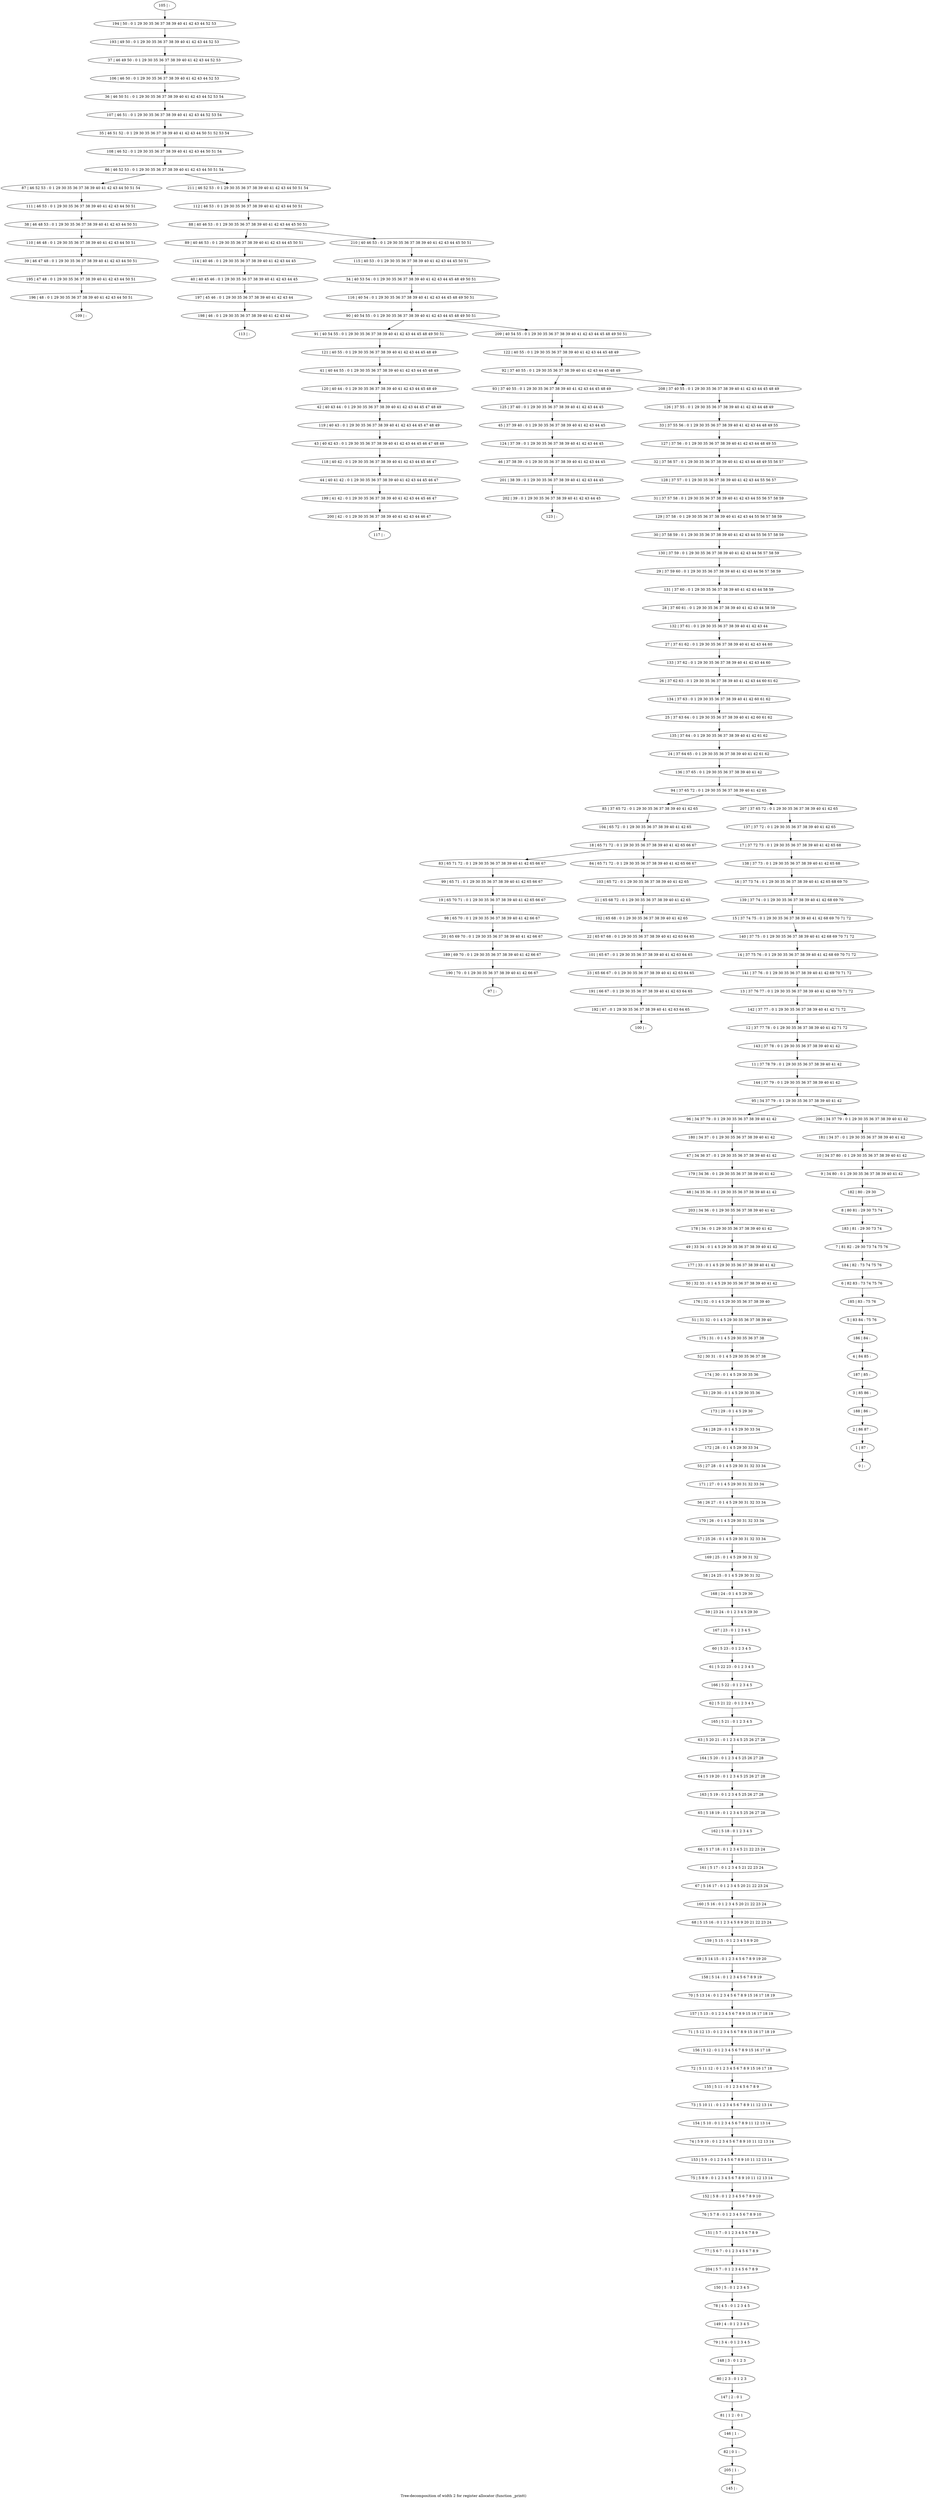digraph G {
graph [label="Tree-decomposition of width 2 for register allocator (function _printt)"]
0[label="0 | : "];
1[label="1 | 87 : "];
2[label="2 | 86 87 : "];
3[label="3 | 85 86 : "];
4[label="4 | 84 85 : "];
5[label="5 | 83 84 : 75 76 "];
6[label="6 | 82 83 : 73 74 75 76 "];
7[label="7 | 81 82 : 29 30 73 74 75 76 "];
8[label="8 | 80 81 : 29 30 73 74 "];
9[label="9 | 34 80 : 0 1 29 30 35 36 37 38 39 40 41 42 "];
10[label="10 | 34 37 80 : 0 1 29 30 35 36 37 38 39 40 41 42 "];
11[label="11 | 37 78 79 : 0 1 29 30 35 36 37 38 39 40 41 42 "];
12[label="12 | 37 77 78 : 0 1 29 30 35 36 37 38 39 40 41 42 71 72 "];
13[label="13 | 37 76 77 : 0 1 29 30 35 36 37 38 39 40 41 42 69 70 71 72 "];
14[label="14 | 37 75 76 : 0 1 29 30 35 36 37 38 39 40 41 42 68 69 70 71 72 "];
15[label="15 | 37 74 75 : 0 1 29 30 35 36 37 38 39 40 41 42 68 69 70 71 72 "];
16[label="16 | 37 73 74 : 0 1 29 30 35 36 37 38 39 40 41 42 65 68 69 70 "];
17[label="17 | 37 72 73 : 0 1 29 30 35 36 37 38 39 40 41 42 65 68 "];
18[label="18 | 65 71 72 : 0 1 29 30 35 36 37 38 39 40 41 42 65 66 67 "];
19[label="19 | 65 70 71 : 0 1 29 30 35 36 37 38 39 40 41 42 65 66 67 "];
20[label="20 | 65 69 70 : 0 1 29 30 35 36 37 38 39 40 41 42 66 67 "];
21[label="21 | 65 68 72 : 0 1 29 30 35 36 37 38 39 40 41 42 65 "];
22[label="22 | 65 67 68 : 0 1 29 30 35 36 37 38 39 40 41 42 63 64 65 "];
23[label="23 | 65 66 67 : 0 1 29 30 35 36 37 38 39 40 41 42 63 64 65 "];
24[label="24 | 37 64 65 : 0 1 29 30 35 36 37 38 39 40 41 42 61 62 "];
25[label="25 | 37 63 64 : 0 1 29 30 35 36 37 38 39 40 41 42 60 61 62 "];
26[label="26 | 37 62 63 : 0 1 29 30 35 36 37 38 39 40 41 42 43 44 60 61 62 "];
27[label="27 | 37 61 62 : 0 1 29 30 35 36 37 38 39 40 41 42 43 44 60 "];
28[label="28 | 37 60 61 : 0 1 29 30 35 36 37 38 39 40 41 42 43 44 58 59 "];
29[label="29 | 37 59 60 : 0 1 29 30 35 36 37 38 39 40 41 42 43 44 56 57 58 59 "];
30[label="30 | 37 58 59 : 0 1 29 30 35 36 37 38 39 40 41 42 43 44 55 56 57 58 59 "];
31[label="31 | 37 57 58 : 0 1 29 30 35 36 37 38 39 40 41 42 43 44 55 56 57 58 59 "];
32[label="32 | 37 56 57 : 0 1 29 30 35 36 37 38 39 40 41 42 43 44 48 49 55 56 57 "];
33[label="33 | 37 55 56 : 0 1 29 30 35 36 37 38 39 40 41 42 43 44 48 49 55 "];
34[label="34 | 40 53 54 : 0 1 29 30 35 36 37 38 39 40 41 42 43 44 45 48 49 50 51 "];
35[label="35 | 46 51 52 : 0 1 29 30 35 36 37 38 39 40 41 42 43 44 50 51 52 53 54 "];
36[label="36 | 46 50 51 : 0 1 29 30 35 36 37 38 39 40 41 42 43 44 52 53 54 "];
37[label="37 | 46 49 50 : 0 1 29 30 35 36 37 38 39 40 41 42 43 44 52 53 "];
38[label="38 | 46 48 53 : 0 1 29 30 35 36 37 38 39 40 41 42 43 44 50 51 "];
39[label="39 | 46 47 48 : 0 1 29 30 35 36 37 38 39 40 41 42 43 44 50 51 "];
40[label="40 | 40 45 46 : 0 1 29 30 35 36 37 38 39 40 41 42 43 44 45 "];
41[label="41 | 40 44 55 : 0 1 29 30 35 36 37 38 39 40 41 42 43 44 45 48 49 "];
42[label="42 | 40 43 44 : 0 1 29 30 35 36 37 38 39 40 41 42 43 44 45 47 48 49 "];
43[label="43 | 40 42 43 : 0 1 29 30 35 36 37 38 39 40 41 42 43 44 45 46 47 48 49 "];
44[label="44 | 40 41 42 : 0 1 29 30 35 36 37 38 39 40 41 42 43 44 45 46 47 "];
45[label="45 | 37 39 40 : 0 1 29 30 35 36 37 38 39 40 41 42 43 44 45 "];
46[label="46 | 37 38 39 : 0 1 29 30 35 36 37 38 39 40 41 42 43 44 45 "];
47[label="47 | 34 36 37 : 0 1 29 30 35 36 37 38 39 40 41 42 "];
48[label="48 | 34 35 36 : 0 1 29 30 35 36 37 38 39 40 41 42 "];
49[label="49 | 33 34 : 0 1 4 5 29 30 35 36 37 38 39 40 41 42 "];
50[label="50 | 32 33 : 0 1 4 5 29 30 35 36 37 38 39 40 41 42 "];
51[label="51 | 31 32 : 0 1 4 5 29 30 35 36 37 38 39 40 "];
52[label="52 | 30 31 : 0 1 4 5 29 30 35 36 37 38 "];
53[label="53 | 29 30 : 0 1 4 5 29 30 35 36 "];
54[label="54 | 28 29 : 0 1 4 5 29 30 33 34 "];
55[label="55 | 27 28 : 0 1 4 5 29 30 31 32 33 34 "];
56[label="56 | 26 27 : 0 1 4 5 29 30 31 32 33 34 "];
57[label="57 | 25 26 : 0 1 4 5 29 30 31 32 33 34 "];
58[label="58 | 24 25 : 0 1 4 5 29 30 31 32 "];
59[label="59 | 23 24 : 0 1 2 3 4 5 29 30 "];
60[label="60 | 5 23 : 0 1 2 3 4 5 "];
61[label="61 | 5 22 23 : 0 1 2 3 4 5 "];
62[label="62 | 5 21 22 : 0 1 2 3 4 5 "];
63[label="63 | 5 20 21 : 0 1 2 3 4 5 25 26 27 28 "];
64[label="64 | 5 19 20 : 0 1 2 3 4 5 25 26 27 28 "];
65[label="65 | 5 18 19 : 0 1 2 3 4 5 25 26 27 28 "];
66[label="66 | 5 17 18 : 0 1 2 3 4 5 21 22 23 24 "];
67[label="67 | 5 16 17 : 0 1 2 3 4 5 20 21 22 23 24 "];
68[label="68 | 5 15 16 : 0 1 2 3 4 5 8 9 20 21 22 23 24 "];
69[label="69 | 5 14 15 : 0 1 2 3 4 5 6 7 8 9 19 20 "];
70[label="70 | 5 13 14 : 0 1 2 3 4 5 6 7 8 9 15 16 17 18 19 "];
71[label="71 | 5 12 13 : 0 1 2 3 4 5 6 7 8 9 15 16 17 18 19 "];
72[label="72 | 5 11 12 : 0 1 2 3 4 5 6 7 8 9 15 16 17 18 "];
73[label="73 | 5 10 11 : 0 1 2 3 4 5 6 7 8 9 11 12 13 14 "];
74[label="74 | 5 9 10 : 0 1 2 3 4 5 6 7 8 9 10 11 12 13 14 "];
75[label="75 | 5 8 9 : 0 1 2 3 4 5 6 7 8 9 10 11 12 13 14 "];
76[label="76 | 5 7 8 : 0 1 2 3 4 5 6 7 8 9 10 "];
77[label="77 | 5 6 7 : 0 1 2 3 4 5 6 7 8 9 "];
78[label="78 | 4 5 : 0 1 2 3 4 5 "];
79[label="79 | 3 4 : 0 1 2 3 4 5 "];
80[label="80 | 2 3 : 0 1 2 3 "];
81[label="81 | 1 2 : 0 1 "];
82[label="82 | 0 1 : "];
83[label="83 | 65 71 72 : 0 1 29 30 35 36 37 38 39 40 41 42 65 66 67 "];
84[label="84 | 65 71 72 : 0 1 29 30 35 36 37 38 39 40 41 42 65 66 67 "];
85[label="85 | 37 65 72 : 0 1 29 30 35 36 37 38 39 40 41 42 65 "];
86[label="86 | 46 52 53 : 0 1 29 30 35 36 37 38 39 40 41 42 43 44 50 51 54 "];
87[label="87 | 46 52 53 : 0 1 29 30 35 36 37 38 39 40 41 42 43 44 50 51 54 "];
88[label="88 | 40 46 53 : 0 1 29 30 35 36 37 38 39 40 41 42 43 44 45 50 51 "];
89[label="89 | 40 46 53 : 0 1 29 30 35 36 37 38 39 40 41 42 43 44 45 50 51 "];
90[label="90 | 40 54 55 : 0 1 29 30 35 36 37 38 39 40 41 42 43 44 45 48 49 50 51 "];
91[label="91 | 40 54 55 : 0 1 29 30 35 36 37 38 39 40 41 42 43 44 45 48 49 50 51 "];
92[label="92 | 37 40 55 : 0 1 29 30 35 36 37 38 39 40 41 42 43 44 45 48 49 "];
93[label="93 | 37 40 55 : 0 1 29 30 35 36 37 38 39 40 41 42 43 44 45 48 49 "];
94[label="94 | 37 65 72 : 0 1 29 30 35 36 37 38 39 40 41 42 65 "];
95[label="95 | 34 37 79 : 0 1 29 30 35 36 37 38 39 40 41 42 "];
96[label="96 | 34 37 79 : 0 1 29 30 35 36 37 38 39 40 41 42 "];
97[label="97 | : "];
98[label="98 | 65 70 : 0 1 29 30 35 36 37 38 39 40 41 42 66 67 "];
99[label="99 | 65 71 : 0 1 29 30 35 36 37 38 39 40 41 42 65 66 67 "];
100[label="100 | : "];
101[label="101 | 65 67 : 0 1 29 30 35 36 37 38 39 40 41 42 63 64 65 "];
102[label="102 | 65 68 : 0 1 29 30 35 36 37 38 39 40 41 42 65 "];
103[label="103 | 65 72 : 0 1 29 30 35 36 37 38 39 40 41 42 65 "];
104[label="104 | 65 72 : 0 1 29 30 35 36 37 38 39 40 41 42 65 "];
105[label="105 | : "];
106[label="106 | 46 50 : 0 1 29 30 35 36 37 38 39 40 41 42 43 44 52 53 "];
107[label="107 | 46 51 : 0 1 29 30 35 36 37 38 39 40 41 42 43 44 52 53 54 "];
108[label="108 | 46 52 : 0 1 29 30 35 36 37 38 39 40 41 42 43 44 50 51 54 "];
109[label="109 | : "];
110[label="110 | 46 48 : 0 1 29 30 35 36 37 38 39 40 41 42 43 44 50 51 "];
111[label="111 | 46 53 : 0 1 29 30 35 36 37 38 39 40 41 42 43 44 50 51 "];
112[label="112 | 46 53 : 0 1 29 30 35 36 37 38 39 40 41 42 43 44 50 51 "];
113[label="113 | : "];
114[label="114 | 40 46 : 0 1 29 30 35 36 37 38 39 40 41 42 43 44 45 "];
115[label="115 | 40 53 : 0 1 29 30 35 36 37 38 39 40 41 42 43 44 45 50 51 "];
116[label="116 | 40 54 : 0 1 29 30 35 36 37 38 39 40 41 42 43 44 45 48 49 50 51 "];
117[label="117 | : "];
118[label="118 | 40 42 : 0 1 29 30 35 36 37 38 39 40 41 42 43 44 45 46 47 "];
119[label="119 | 40 43 : 0 1 29 30 35 36 37 38 39 40 41 42 43 44 45 47 48 49 "];
120[label="120 | 40 44 : 0 1 29 30 35 36 37 38 39 40 41 42 43 44 45 48 49 "];
121[label="121 | 40 55 : 0 1 29 30 35 36 37 38 39 40 41 42 43 44 45 48 49 "];
122[label="122 | 40 55 : 0 1 29 30 35 36 37 38 39 40 41 42 43 44 45 48 49 "];
123[label="123 | : "];
124[label="124 | 37 39 : 0 1 29 30 35 36 37 38 39 40 41 42 43 44 45 "];
125[label="125 | 37 40 : 0 1 29 30 35 36 37 38 39 40 41 42 43 44 45 "];
126[label="126 | 37 55 : 0 1 29 30 35 36 37 38 39 40 41 42 43 44 48 49 "];
127[label="127 | 37 56 : 0 1 29 30 35 36 37 38 39 40 41 42 43 44 48 49 55 "];
128[label="128 | 37 57 : 0 1 29 30 35 36 37 38 39 40 41 42 43 44 55 56 57 "];
129[label="129 | 37 58 : 0 1 29 30 35 36 37 38 39 40 41 42 43 44 55 56 57 58 59 "];
130[label="130 | 37 59 : 0 1 29 30 35 36 37 38 39 40 41 42 43 44 56 57 58 59 "];
131[label="131 | 37 60 : 0 1 29 30 35 36 37 38 39 40 41 42 43 44 58 59 "];
132[label="132 | 37 61 : 0 1 29 30 35 36 37 38 39 40 41 42 43 44 "];
133[label="133 | 37 62 : 0 1 29 30 35 36 37 38 39 40 41 42 43 44 60 "];
134[label="134 | 37 63 : 0 1 29 30 35 36 37 38 39 40 41 42 60 61 62 "];
135[label="135 | 37 64 : 0 1 29 30 35 36 37 38 39 40 41 42 61 62 "];
136[label="136 | 37 65 : 0 1 29 30 35 36 37 38 39 40 41 42 "];
137[label="137 | 37 72 : 0 1 29 30 35 36 37 38 39 40 41 42 65 "];
138[label="138 | 37 73 : 0 1 29 30 35 36 37 38 39 40 41 42 65 68 "];
139[label="139 | 37 74 : 0 1 29 30 35 36 37 38 39 40 41 42 68 69 70 "];
140[label="140 | 37 75 : 0 1 29 30 35 36 37 38 39 40 41 42 68 69 70 71 72 "];
141[label="141 | 37 76 : 0 1 29 30 35 36 37 38 39 40 41 42 69 70 71 72 "];
142[label="142 | 37 77 : 0 1 29 30 35 36 37 38 39 40 41 42 71 72 "];
143[label="143 | 37 78 : 0 1 29 30 35 36 37 38 39 40 41 42 "];
144[label="144 | 37 79 : 0 1 29 30 35 36 37 38 39 40 41 42 "];
145[label="145 | : "];
146[label="146 | 1 : "];
147[label="147 | 2 : 0 1 "];
148[label="148 | 3 : 0 1 2 3 "];
149[label="149 | 4 : 0 1 2 3 4 5 "];
150[label="150 | 5 : 0 1 2 3 4 5 "];
151[label="151 | 5 7 : 0 1 2 3 4 5 6 7 8 9 "];
152[label="152 | 5 8 : 0 1 2 3 4 5 6 7 8 9 10 "];
153[label="153 | 5 9 : 0 1 2 3 4 5 6 7 8 9 10 11 12 13 14 "];
154[label="154 | 5 10 : 0 1 2 3 4 5 6 7 8 9 11 12 13 14 "];
155[label="155 | 5 11 : 0 1 2 3 4 5 6 7 8 9 "];
156[label="156 | 5 12 : 0 1 2 3 4 5 6 7 8 9 15 16 17 18 "];
157[label="157 | 5 13 : 0 1 2 3 4 5 6 7 8 9 15 16 17 18 19 "];
158[label="158 | 5 14 : 0 1 2 3 4 5 6 7 8 9 19 "];
159[label="159 | 5 15 : 0 1 2 3 4 5 8 9 20 "];
160[label="160 | 5 16 : 0 1 2 3 4 5 20 21 22 23 24 "];
161[label="161 | 5 17 : 0 1 2 3 4 5 21 22 23 24 "];
162[label="162 | 5 18 : 0 1 2 3 4 5 "];
163[label="163 | 5 19 : 0 1 2 3 4 5 25 26 27 28 "];
164[label="164 | 5 20 : 0 1 2 3 4 5 25 26 27 28 "];
165[label="165 | 5 21 : 0 1 2 3 4 5 "];
166[label="166 | 5 22 : 0 1 2 3 4 5 "];
167[label="167 | 23 : 0 1 2 3 4 5 "];
168[label="168 | 24 : 0 1 4 5 29 30 "];
169[label="169 | 25 : 0 1 4 5 29 30 31 32 "];
170[label="170 | 26 : 0 1 4 5 29 30 31 32 33 34 "];
171[label="171 | 27 : 0 1 4 5 29 30 31 32 33 34 "];
172[label="172 | 28 : 0 1 4 5 29 30 33 34 "];
173[label="173 | 29 : 0 1 4 5 29 30 "];
174[label="174 | 30 : 0 1 4 5 29 30 35 36 "];
175[label="175 | 31 : 0 1 4 5 29 30 35 36 37 38 "];
176[label="176 | 32 : 0 1 4 5 29 30 35 36 37 38 39 40 "];
177[label="177 | 33 : 0 1 4 5 29 30 35 36 37 38 39 40 41 42 "];
178[label="178 | 34 : 0 1 29 30 35 36 37 38 39 40 41 42 "];
179[label="179 | 34 36 : 0 1 29 30 35 36 37 38 39 40 41 42 "];
180[label="180 | 34 37 : 0 1 29 30 35 36 37 38 39 40 41 42 "];
181[label="181 | 34 37 : 0 1 29 30 35 36 37 38 39 40 41 42 "];
182[label="182 | 80 : 29 30 "];
183[label="183 | 81 : 29 30 73 74 "];
184[label="184 | 82 : 73 74 75 76 "];
185[label="185 | 83 : 75 76 "];
186[label="186 | 84 : "];
187[label="187 | 85 : "];
188[label="188 | 86 : "];
189[label="189 | 69 70 : 0 1 29 30 35 36 37 38 39 40 41 42 66 67 "];
190[label="190 | 70 : 0 1 29 30 35 36 37 38 39 40 41 42 66 67 "];
191[label="191 | 66 67 : 0 1 29 30 35 36 37 38 39 40 41 42 63 64 65 "];
192[label="192 | 67 : 0 1 29 30 35 36 37 38 39 40 41 42 63 64 65 "];
193[label="193 | 49 50 : 0 1 29 30 35 36 37 38 39 40 41 42 43 44 52 53 "];
194[label="194 | 50 : 0 1 29 30 35 36 37 38 39 40 41 42 43 44 52 53 "];
195[label="195 | 47 48 : 0 1 29 30 35 36 37 38 39 40 41 42 43 44 50 51 "];
196[label="196 | 48 : 0 1 29 30 35 36 37 38 39 40 41 42 43 44 50 51 "];
197[label="197 | 45 46 : 0 1 29 30 35 36 37 38 39 40 41 42 43 44 "];
198[label="198 | 46 : 0 1 29 30 35 36 37 38 39 40 41 42 43 44 "];
199[label="199 | 41 42 : 0 1 29 30 35 36 37 38 39 40 41 42 43 44 45 46 47 "];
200[label="200 | 42 : 0 1 29 30 35 36 37 38 39 40 41 42 43 44 46 47 "];
201[label="201 | 38 39 : 0 1 29 30 35 36 37 38 39 40 41 42 43 44 45 "];
202[label="202 | 39 : 0 1 29 30 35 36 37 38 39 40 41 42 43 44 45 "];
203[label="203 | 34 36 : 0 1 29 30 35 36 37 38 39 40 41 42 "];
204[label="204 | 5 7 : 0 1 2 3 4 5 6 7 8 9 "];
205[label="205 | 1 : "];
206[label="206 | 34 37 79 : 0 1 29 30 35 36 37 38 39 40 41 42 "];
207[label="207 | 37 65 72 : 0 1 29 30 35 36 37 38 39 40 41 42 65 "];
208[label="208 | 37 40 55 : 0 1 29 30 35 36 37 38 39 40 41 42 43 44 45 48 49 "];
209[label="209 | 40 54 55 : 0 1 29 30 35 36 37 38 39 40 41 42 43 44 45 48 49 50 51 "];
210[label="210 | 40 46 53 : 0 1 29 30 35 36 37 38 39 40 41 42 43 44 45 50 51 "];
211[label="211 | 46 52 53 : 0 1 29 30 35 36 37 38 39 40 41 42 43 44 50 51 54 "];
60->61 ;
18->83 ;
18->84 ;
98->20 ;
19->98 ;
99->19 ;
83->99 ;
101->23 ;
22->101 ;
102->22 ;
21->102 ;
103->21 ;
84->103 ;
104->18 ;
85->104 ;
110->39 ;
38->110 ;
111->38 ;
87->111 ;
114->40 ;
89->114 ;
118->44 ;
43->118 ;
119->43 ;
42->119 ;
120->42 ;
41->120 ;
121->41 ;
91->121 ;
124->46 ;
45->124 ;
125->45 ;
93->125 ;
146->82 ;
81->146 ;
147->81 ;
80->147 ;
148->80 ;
79->148 ;
149->79 ;
78->149 ;
150->78 ;
151->77 ;
76->151 ;
152->76 ;
75->152 ;
153->75 ;
74->153 ;
154->74 ;
73->154 ;
155->73 ;
72->155 ;
156->72 ;
71->156 ;
157->71 ;
70->157 ;
158->70 ;
69->158 ;
159->69 ;
68->159 ;
160->68 ;
67->160 ;
161->67 ;
66->161 ;
162->66 ;
65->162 ;
163->65 ;
64->163 ;
164->64 ;
63->164 ;
165->63 ;
62->165 ;
166->62 ;
61->166 ;
167->60 ;
59->167 ;
168->59 ;
58->168 ;
169->58 ;
57->169 ;
170->57 ;
56->170 ;
171->56 ;
55->171 ;
172->55 ;
54->172 ;
173->54 ;
53->173 ;
174->53 ;
52->174 ;
175->52 ;
51->175 ;
176->51 ;
50->176 ;
177->50 ;
49->177 ;
178->49 ;
179->48 ;
47->179 ;
180->47 ;
96->180 ;
20->189 ;
190->97 ;
189->190 ;
23->191 ;
192->100 ;
191->192 ;
39->195 ;
196->109 ;
195->196 ;
40->197 ;
198->113 ;
197->198 ;
44->199 ;
200->117 ;
199->200 ;
46->201 ;
202->123 ;
201->202 ;
203->178 ;
48->203 ;
204->150 ;
77->204 ;
205->145 ;
82->205 ;
105->194 ;
194->193 ;
193->37 ;
37->106 ;
106->36 ;
36->107 ;
107->35 ;
35->108 ;
108->86 ;
112->88 ;
115->34 ;
34->116 ;
116->90 ;
122->92 ;
126->33 ;
33->127 ;
127->32 ;
32->128 ;
128->31 ;
31->129 ;
129->30 ;
30->130 ;
130->29 ;
29->131 ;
131->28 ;
28->132 ;
132->27 ;
27->133 ;
133->26 ;
26->134 ;
134->25 ;
25->135 ;
135->24 ;
24->136 ;
136->94 ;
137->17 ;
17->138 ;
138->16 ;
16->139 ;
139->15 ;
15->140 ;
140->14 ;
14->141 ;
141->13 ;
13->142 ;
142->12 ;
12->143 ;
143->11 ;
11->144 ;
144->95 ;
181->10 ;
10->9 ;
9->182 ;
182->8 ;
8->183 ;
183->7 ;
7->184 ;
184->6 ;
6->185 ;
185->5 ;
5->186 ;
186->4 ;
4->187 ;
187->3 ;
3->188 ;
188->2 ;
2->1 ;
1->0 ;
206->181 ;
207->137 ;
208->126 ;
209->122 ;
210->115 ;
211->112 ;
95->96 ;
95->206 ;
94->85 ;
94->207 ;
92->93 ;
92->208 ;
90->91 ;
90->209 ;
88->89 ;
88->210 ;
86->87 ;
86->211 ;
}
